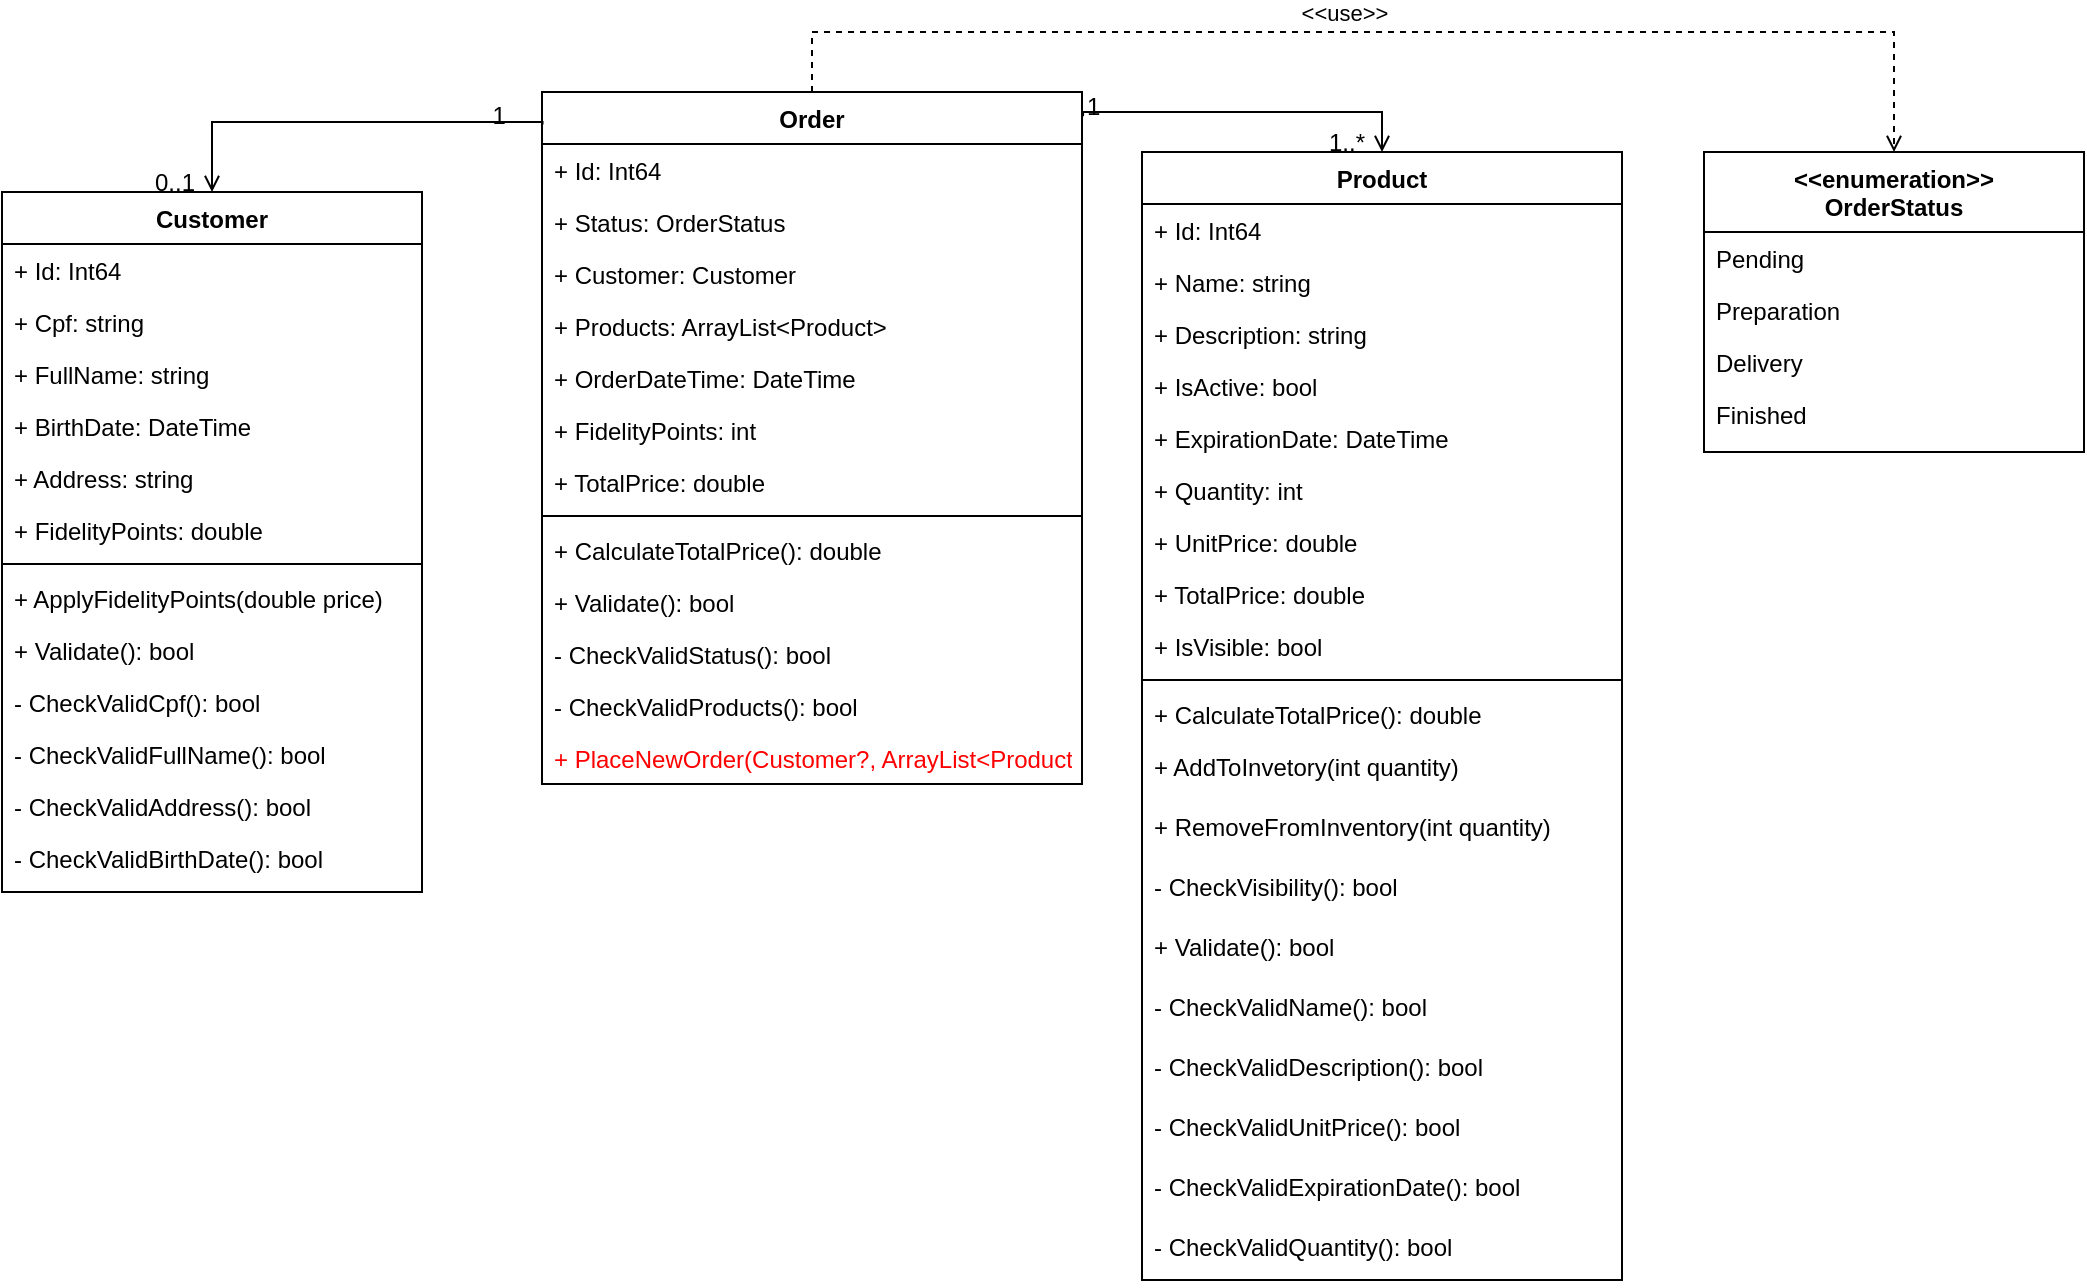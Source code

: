 <mxfile version="20.6.0" type="device"><diagram id="C5RBs43oDa-KdzZeNtuy" name="Page-1"><mxGraphModel dx="2048" dy="1751" grid="1" gridSize="10" guides="0" tooltips="1" connect="1" arrows="1" fold="1" page="1" pageScale="1" pageWidth="827" pageHeight="1169" math="0" shadow="0"><root><mxCell id="WIyWlLk6GJQsqaUBKTNV-0"/><mxCell id="WIyWlLk6GJQsqaUBKTNV-1" parent="WIyWlLk6GJQsqaUBKTNV-0"/><mxCell id="APtHg-tRqLhJaYtIU60p-8" value="Product" style="swimlane;fontStyle=1;align=center;verticalAlign=top;childLayout=stackLayout;horizontal=1;startSize=26;horizontalStack=0;resizeParent=1;resizeLast=0;collapsible=1;marginBottom=0;rounded=0;shadow=0;strokeWidth=1;" parent="WIyWlLk6GJQsqaUBKTNV-1" vertex="1"><mxGeometry x="210" y="70" width="240" height="564" as="geometry"><mxRectangle x="230" y="140" width="160" height="26" as="alternateBounds"/></mxGeometry></mxCell><mxCell id="WaE5TnGOr-Nf0jRPkP75-3" value="+ Id: Int64" style="text;align=left;verticalAlign=top;spacingLeft=4;spacingRight=4;overflow=hidden;rotatable=0;points=[[0,0.5],[1,0.5]];portConstraint=eastwest;" parent="APtHg-tRqLhJaYtIU60p-8" vertex="1"><mxGeometry y="26" width="240" height="26" as="geometry"/></mxCell><mxCell id="APtHg-tRqLhJaYtIU60p-63" value="+ Name: string" style="text;align=left;verticalAlign=top;spacingLeft=4;spacingRight=4;overflow=hidden;rotatable=0;points=[[0,0.5],[1,0.5]];portConstraint=eastwest;" parent="APtHg-tRqLhJaYtIU60p-8" vertex="1"><mxGeometry y="52" width="240" height="26" as="geometry"/></mxCell><mxCell id="Oz1AFpoczf8Ei12uvzQP-5" value="+ Description: string" style="text;align=left;verticalAlign=top;spacingLeft=4;spacingRight=4;overflow=hidden;rotatable=0;points=[[0,0.5],[1,0.5]];portConstraint=eastwest;" vertex="1" parent="APtHg-tRqLhJaYtIU60p-8"><mxGeometry y="78" width="240" height="26" as="geometry"/></mxCell><mxCell id="APtHg-tRqLhJaYtIU60p-9" value="+ IsActive: bool" style="text;align=left;verticalAlign=top;spacingLeft=4;spacingRight=4;overflow=hidden;rotatable=0;points=[[0,0.5],[1,0.5]];portConstraint=eastwest;" parent="APtHg-tRqLhJaYtIU60p-8" vertex="1"><mxGeometry y="104" width="240" height="26" as="geometry"/></mxCell><mxCell id="Oz1AFpoczf8Ei12uvzQP-6" value="+ ExpirationDate: DateTime" style="text;align=left;verticalAlign=top;spacingLeft=4;spacingRight=4;overflow=hidden;rotatable=0;points=[[0,0.5],[1,0.5]];portConstraint=eastwest;rounded=0;shadow=0;html=0;" vertex="1" parent="APtHg-tRqLhJaYtIU60p-8"><mxGeometry y="130" width="240" height="26" as="geometry"/></mxCell><mxCell id="APtHg-tRqLhJaYtIU60p-15" value="+ Quantity: int" style="text;align=left;verticalAlign=top;spacingLeft=4;spacingRight=4;overflow=hidden;rotatable=0;points=[[0,0.5],[1,0.5]];portConstraint=eastwest;rounded=0;shadow=0;html=0;" parent="APtHg-tRqLhJaYtIU60p-8" vertex="1"><mxGeometry y="156" width="240" height="26" as="geometry"/></mxCell><mxCell id="APtHg-tRqLhJaYtIU60p-14" value="+ UnitPrice: double" style="text;align=left;verticalAlign=top;spacingLeft=4;spacingRight=4;overflow=hidden;rotatable=0;points=[[0,0.5],[1,0.5]];portConstraint=eastwest;rounded=0;shadow=0;html=0;" parent="APtHg-tRqLhJaYtIU60p-8" vertex="1"><mxGeometry y="182" width="240" height="26" as="geometry"/></mxCell><mxCell id="APtHg-tRqLhJaYtIU60p-19" value="+ TotalPrice: double" style="text;align=left;verticalAlign=top;spacingLeft=4;spacingRight=4;overflow=hidden;rotatable=0;points=[[0,0.5],[1,0.5]];portConstraint=eastwest;rounded=0;shadow=0;html=0;" parent="APtHg-tRqLhJaYtIU60p-8" vertex="1"><mxGeometry y="208" width="240" height="26" as="geometry"/></mxCell><mxCell id="Oz1AFpoczf8Ei12uvzQP-7" value="+ IsVisible: bool" style="text;align=left;verticalAlign=top;spacingLeft=4;spacingRight=4;overflow=hidden;rotatable=0;points=[[0,0.5],[1,0.5]];portConstraint=eastwest;" vertex="1" parent="APtHg-tRqLhJaYtIU60p-8"><mxGeometry y="234" width="240" height="26" as="geometry"/></mxCell><mxCell id="APtHg-tRqLhJaYtIU60p-16" value="" style="line;html=1;strokeWidth=1;align=left;verticalAlign=middle;spacingTop=-1;spacingLeft=3;spacingRight=3;rotatable=0;labelPosition=right;points=[];portConstraint=eastwest;" parent="APtHg-tRqLhJaYtIU60p-8" vertex="1"><mxGeometry y="260" width="240" height="8" as="geometry"/></mxCell><mxCell id="APtHg-tRqLhJaYtIU60p-17" value="+ CalculateTotalPrice(): double" style="text;align=left;verticalAlign=top;spacingLeft=4;spacingRight=4;overflow=hidden;rotatable=0;points=[[0,0.5],[1,0.5]];portConstraint=eastwest;" parent="APtHg-tRqLhJaYtIU60p-8" vertex="1"><mxGeometry y="268" width="240" height="26" as="geometry"/></mxCell><mxCell id="Oz1AFpoczf8Ei12uvzQP-8" value="+ AddToInvetory(int quantity)" style="text;align=left;verticalAlign=top;spacingLeft=4;spacingRight=4;overflow=hidden;rotatable=0;points=[[0,0.5],[1,0.5]];portConstraint=eastwest;" vertex="1" parent="APtHg-tRqLhJaYtIU60p-8"><mxGeometry y="294" width="240" height="30" as="geometry"/></mxCell><mxCell id="Oz1AFpoczf8Ei12uvzQP-22" value="+ RemoveFromInventory(int quantity)" style="text;align=left;verticalAlign=top;spacingLeft=4;spacingRight=4;overflow=hidden;rotatable=0;points=[[0,0.5],[1,0.5]];portConstraint=eastwest;" vertex="1" parent="APtHg-tRqLhJaYtIU60p-8"><mxGeometry y="324" width="240" height="30" as="geometry"/></mxCell><mxCell id="Oz1AFpoczf8Ei12uvzQP-25" value="- CheckVisibility(): bool" style="text;align=left;verticalAlign=top;spacingLeft=4;spacingRight=4;overflow=hidden;rotatable=0;points=[[0,0.5],[1,0.5]];portConstraint=eastwest;" vertex="1" parent="APtHg-tRqLhJaYtIU60p-8"><mxGeometry y="354" width="240" height="30" as="geometry"/></mxCell><mxCell id="Oz1AFpoczf8Ei12uvzQP-24" value="+ Validate(): bool" style="text;align=left;verticalAlign=top;spacingLeft=4;spacingRight=4;overflow=hidden;rotatable=0;points=[[0,0.5],[1,0.5]];portConstraint=eastwest;" vertex="1" parent="APtHg-tRqLhJaYtIU60p-8"><mxGeometry y="384" width="240" height="30" as="geometry"/></mxCell><mxCell id="Oz1AFpoczf8Ei12uvzQP-27" value="- CheckValidName(): bool" style="text;align=left;verticalAlign=top;spacingLeft=4;spacingRight=4;overflow=hidden;rotatable=0;points=[[0,0.5],[1,0.5]];portConstraint=eastwest;" vertex="1" parent="APtHg-tRqLhJaYtIU60p-8"><mxGeometry y="414" width="240" height="30" as="geometry"/></mxCell><mxCell id="Oz1AFpoczf8Ei12uvzQP-28" value="- CheckValidDescription(): bool" style="text;align=left;verticalAlign=top;spacingLeft=4;spacingRight=4;overflow=hidden;rotatable=0;points=[[0,0.5],[1,0.5]];portConstraint=eastwest;" vertex="1" parent="APtHg-tRqLhJaYtIU60p-8"><mxGeometry y="444" width="240" height="30" as="geometry"/></mxCell><mxCell id="Oz1AFpoczf8Ei12uvzQP-29" value="- CheckValidUnitPrice(): bool" style="text;align=left;verticalAlign=top;spacingLeft=4;spacingRight=4;overflow=hidden;rotatable=0;points=[[0,0.5],[1,0.5]];portConstraint=eastwest;" vertex="1" parent="APtHg-tRqLhJaYtIU60p-8"><mxGeometry y="474" width="240" height="30" as="geometry"/></mxCell><mxCell id="Oz1AFpoczf8Ei12uvzQP-30" value="- CheckValidExpirationDate(): bool" style="text;align=left;verticalAlign=top;spacingLeft=4;spacingRight=4;overflow=hidden;rotatable=0;points=[[0,0.5],[1,0.5]];portConstraint=eastwest;" vertex="1" parent="APtHg-tRqLhJaYtIU60p-8"><mxGeometry y="504" width="240" height="30" as="geometry"/></mxCell><mxCell id="Oz1AFpoczf8Ei12uvzQP-31" value="- CheckValidQuantity(): bool" style="text;align=left;verticalAlign=top;spacingLeft=4;spacingRight=4;overflow=hidden;rotatable=0;points=[[0,0.5],[1,0.5]];portConstraint=eastwest;" vertex="1" parent="APtHg-tRqLhJaYtIU60p-8"><mxGeometry y="534" width="240" height="30" as="geometry"/></mxCell><mxCell id="APtHg-tRqLhJaYtIU60p-33" value="Order" style="swimlane;fontStyle=1;align=center;verticalAlign=top;childLayout=stackLayout;horizontal=1;startSize=26;horizontalStack=0;resizeParent=1;resizeLast=0;collapsible=1;marginBottom=0;rounded=0;shadow=0;strokeWidth=1;" parent="WIyWlLk6GJQsqaUBKTNV-1" vertex="1"><mxGeometry x="-90" y="40" width="270" height="346" as="geometry"><mxRectangle x="230" y="140" width="160" height="26" as="alternateBounds"/></mxGeometry></mxCell><mxCell id="APtHg-tRqLhJaYtIU60p-34" value="+ Id: Int64" style="text;align=left;verticalAlign=top;spacingLeft=4;spacingRight=4;overflow=hidden;rotatable=0;points=[[0,0.5],[1,0.5]];portConstraint=eastwest;" parent="APtHg-tRqLhJaYtIU60p-33" vertex="1"><mxGeometry y="26" width="270" height="26" as="geometry"/></mxCell><mxCell id="Oz1AFpoczf8Ei12uvzQP-71" value="+ Status: OrderStatus" style="text;align=left;verticalAlign=top;spacingLeft=4;spacingRight=4;overflow=hidden;rotatable=0;points=[[0,0.5],[1,0.5]];portConstraint=eastwest;" vertex="1" parent="APtHg-tRqLhJaYtIU60p-33"><mxGeometry y="52" width="270" height="26" as="geometry"/></mxCell><mxCell id="APtHg-tRqLhJaYtIU60p-35" value="+ Customer: Customer" style="text;align=left;verticalAlign=top;spacingLeft=4;spacingRight=4;overflow=hidden;rotatable=0;points=[[0,0.5],[1,0.5]];portConstraint=eastwest;rounded=0;shadow=0;html=0;" parent="APtHg-tRqLhJaYtIU60p-33" vertex="1"><mxGeometry y="78" width="270" height="26" as="geometry"/></mxCell><mxCell id="APtHg-tRqLhJaYtIU60p-36" value="+ Products: ArrayList&lt;Product&gt;" style="text;align=left;verticalAlign=top;spacingLeft=4;spacingRight=4;overflow=hidden;rotatable=0;points=[[0,0.5],[1,0.5]];portConstraint=eastwest;rounded=0;shadow=0;html=0;" parent="APtHg-tRqLhJaYtIU60p-33" vertex="1"><mxGeometry y="104" width="270" height="26" as="geometry"/></mxCell><mxCell id="APtHg-tRqLhJaYtIU60p-109" value="+ OrderDateTime: DateTime" style="text;align=left;verticalAlign=top;spacingLeft=4;spacingRight=4;overflow=hidden;rotatable=0;points=[[0,0.5],[1,0.5]];portConstraint=eastwest;rounded=0;shadow=0;html=0;" parent="APtHg-tRqLhJaYtIU60p-33" vertex="1"><mxGeometry y="130" width="270" height="26" as="geometry"/></mxCell><mxCell id="PEvZ39Epc1jUpKVXOQM1-0" value="+ FidelityPoints: int" style="text;align=left;verticalAlign=top;spacingLeft=4;spacingRight=4;overflow=hidden;rotatable=0;points=[[0,0.5],[1,0.5]];portConstraint=eastwest;rounded=0;shadow=0;html=0;" parent="APtHg-tRqLhJaYtIU60p-33" vertex="1"><mxGeometry y="156" width="270" height="26" as="geometry"/></mxCell><mxCell id="APtHg-tRqLhJaYtIU60p-37" value="+ TotalPrice: double" style="text;align=left;verticalAlign=top;spacingLeft=4;spacingRight=4;overflow=hidden;rotatable=0;points=[[0,0.5],[1,0.5]];portConstraint=eastwest;rounded=0;shadow=0;html=0;" parent="APtHg-tRqLhJaYtIU60p-33" vertex="1"><mxGeometry y="182" width="270" height="26" as="geometry"/></mxCell><mxCell id="APtHg-tRqLhJaYtIU60p-38" value="" style="line;html=1;strokeWidth=1;align=left;verticalAlign=middle;spacingTop=-1;spacingLeft=3;spacingRight=3;rotatable=0;labelPosition=right;points=[];portConstraint=eastwest;" parent="APtHg-tRqLhJaYtIU60p-33" vertex="1"><mxGeometry y="208" width="270" height="8" as="geometry"/></mxCell><mxCell id="APtHg-tRqLhJaYtIU60p-39" value="+ CalculateTotalPrice(): double" style="text;align=left;verticalAlign=top;spacingLeft=4;spacingRight=4;overflow=hidden;rotatable=0;points=[[0,0.5],[1,0.5]];portConstraint=eastwest;" parent="APtHg-tRqLhJaYtIU60p-33" vertex="1"><mxGeometry y="216" width="270" height="26" as="geometry"/></mxCell><mxCell id="APtHg-tRqLhJaYtIU60p-108" value="+ Validate(): bool" style="text;align=left;verticalAlign=top;spacingLeft=4;spacingRight=4;overflow=hidden;rotatable=0;points=[[0,0.5],[1,0.5]];portConstraint=eastwest;" parent="APtHg-tRqLhJaYtIU60p-33" vertex="1"><mxGeometry y="242" width="270" height="26" as="geometry"/></mxCell><mxCell id="APtHg-tRqLhJaYtIU60p-110" value="- CheckValidStatus(): bool" style="text;align=left;verticalAlign=top;spacingLeft=4;spacingRight=4;overflow=hidden;rotatable=0;points=[[0,0.5],[1,0.5]];portConstraint=eastwest;" parent="APtHg-tRqLhJaYtIU60p-33" vertex="1"><mxGeometry y="268" width="270" height="26" as="geometry"/></mxCell><mxCell id="Oz1AFpoczf8Ei12uvzQP-85" value="- CheckValidProducts(): bool" style="text;align=left;verticalAlign=top;spacingLeft=4;spacingRight=4;overflow=hidden;rotatable=0;points=[[0,0.5],[1,0.5]];portConstraint=eastwest;" vertex="1" parent="APtHg-tRqLhJaYtIU60p-33"><mxGeometry y="294" width="270" height="26" as="geometry"/></mxCell><mxCell id="PEvZ39Epc1jUpKVXOQM1-2" value="+ PlaceNewOrder(Customer?, ArrayList&lt;Product&gt;): Order" style="text;align=left;verticalAlign=top;spacingLeft=4;spacingRight=4;overflow=hidden;rotatable=0;points=[[0,0.5],[1,0.5]];portConstraint=eastwest;fontStyle=0;fontColor=#FF0000;" parent="APtHg-tRqLhJaYtIU60p-33" vertex="1"><mxGeometry y="320" width="270" height="26" as="geometry"/></mxCell><mxCell id="APtHg-tRqLhJaYtIU60p-40" value="" style="endArrow=open;shadow=0;strokeWidth=1;rounded=0;endFill=1;edgeStyle=elbowEdgeStyle;elbow=vertical;exitX=1.002;exitY=0.035;exitDx=0;exitDy=0;exitPerimeter=0;entryX=0.5;entryY=0;entryDx=0;entryDy=0;" parent="WIyWlLk6GJQsqaUBKTNV-1" source="APtHg-tRqLhJaYtIU60p-33" target="APtHg-tRqLhJaYtIU60p-8" edge="1"><mxGeometry x="0.5" y="41" relative="1" as="geometry"><mxPoint x="80" y="60" as="sourcePoint"/><mxPoint x="250" y="50" as="targetPoint"/><mxPoint x="-40" y="32" as="offset"/><Array as="points"><mxPoint x="180" y="50"/></Array></mxGeometry></mxCell><mxCell id="APtHg-tRqLhJaYtIU60p-41" value="1" style="resizable=0;align=left;verticalAlign=bottom;labelBackgroundColor=none;fontSize=12;" parent="APtHg-tRqLhJaYtIU60p-40" connectable="0" vertex="1"><mxGeometry x="-1" relative="1" as="geometry"><mxPoint y="4" as="offset"/></mxGeometry></mxCell><mxCell id="APtHg-tRqLhJaYtIU60p-42" value="1..*" style="resizable=0;align=right;verticalAlign=bottom;labelBackgroundColor=none;fontSize=12;" parent="APtHg-tRqLhJaYtIU60p-40" connectable="0" vertex="1"><mxGeometry x="1" relative="1" as="geometry"><mxPoint x="-7" y="4" as="offset"/></mxGeometry></mxCell><mxCell id="APtHg-tRqLhJaYtIU60p-50" value="Customer" style="swimlane;fontStyle=1;align=center;verticalAlign=top;childLayout=stackLayout;horizontal=1;startSize=26;horizontalStack=0;resizeParent=1;resizeLast=0;collapsible=1;marginBottom=0;rounded=0;shadow=0;strokeWidth=1;" parent="WIyWlLk6GJQsqaUBKTNV-1" vertex="1"><mxGeometry x="-360" y="90" width="210" height="350" as="geometry"><mxRectangle x="230" y="140" width="160" height="26" as="alternateBounds"/></mxGeometry></mxCell><mxCell id="APtHg-tRqLhJaYtIU60p-51" value="+ Id: Int64" style="text;align=left;verticalAlign=top;spacingLeft=4;spacingRight=4;overflow=hidden;rotatable=0;points=[[0,0.5],[1,0.5]];portConstraint=eastwest;" parent="APtHg-tRqLhJaYtIU60p-50" vertex="1"><mxGeometry y="26" width="210" height="26" as="geometry"/></mxCell><mxCell id="APtHg-tRqLhJaYtIU60p-52" value="+ Cpf: string" style="text;align=left;verticalAlign=top;spacingLeft=4;spacingRight=4;overflow=hidden;rotatable=0;points=[[0,0.5],[1,0.5]];portConstraint=eastwest;rounded=0;shadow=0;html=0;" parent="APtHg-tRqLhJaYtIU60p-50" vertex="1"><mxGeometry y="52" width="210" height="26" as="geometry"/></mxCell><mxCell id="Oz1AFpoczf8Ei12uvzQP-0" value="+ FullName: string" style="text;align=left;verticalAlign=top;spacingLeft=4;spacingRight=4;overflow=hidden;rotatable=0;points=[[0,0.5],[1,0.5]];portConstraint=eastwest;" vertex="1" parent="APtHg-tRqLhJaYtIU60p-50"><mxGeometry y="78" width="210" height="26" as="geometry"/></mxCell><mxCell id="APtHg-tRqLhJaYtIU60p-53" value="+ BirthDate: DateTime" style="text;align=left;verticalAlign=top;spacingLeft=4;spacingRight=4;overflow=hidden;rotatable=0;points=[[0,0.5],[1,0.5]];portConstraint=eastwest;rounded=0;shadow=0;html=0;" parent="APtHg-tRqLhJaYtIU60p-50" vertex="1"><mxGeometry y="104" width="210" height="26" as="geometry"/></mxCell><mxCell id="PEvZ39Epc1jUpKVXOQM1-1" value="+ Address: string" style="text;align=left;verticalAlign=top;spacingLeft=4;spacingRight=4;overflow=hidden;rotatable=0;points=[[0,0.5],[1,0.5]];portConstraint=eastwest;rounded=0;shadow=0;html=0;" parent="APtHg-tRqLhJaYtIU60p-50" vertex="1"><mxGeometry y="130" width="210" height="26" as="geometry"/></mxCell><mxCell id="APtHg-tRqLhJaYtIU60p-54" value="+ FidelityPoints: double" style="text;align=left;verticalAlign=top;spacingLeft=4;spacingRight=4;overflow=hidden;rotatable=0;points=[[0,0.5],[1,0.5]];portConstraint=eastwest;rounded=0;shadow=0;html=0;" parent="APtHg-tRqLhJaYtIU60p-50" vertex="1"><mxGeometry y="156" width="210" height="26" as="geometry"/></mxCell><mxCell id="APtHg-tRqLhJaYtIU60p-55" value="" style="line;html=1;strokeWidth=1;align=left;verticalAlign=middle;spacingTop=-1;spacingLeft=3;spacingRight=3;rotatable=0;labelPosition=right;points=[];portConstraint=eastwest;" parent="APtHg-tRqLhJaYtIU60p-50" vertex="1"><mxGeometry y="182" width="210" height="8" as="geometry"/></mxCell><mxCell id="PEvZ39Epc1jUpKVXOQM1-16" value="+ ApplyFidelityPoints(double price)" style="text;align=left;verticalAlign=top;spacingLeft=4;spacingRight=4;overflow=hidden;rotatable=0;points=[[0,0.5],[1,0.5]];portConstraint=eastwest;rounded=0;shadow=0;html=0;" parent="APtHg-tRqLhJaYtIU60p-50" vertex="1"><mxGeometry y="190" width="210" height="26" as="geometry"/></mxCell><mxCell id="PEvZ39Epc1jUpKVXOQM1-17" value="+ Validate(): bool" style="text;align=left;verticalAlign=top;spacingLeft=4;spacingRight=4;overflow=hidden;rotatable=0;points=[[0,0.5],[1,0.5]];portConstraint=eastwest;rounded=0;shadow=0;html=0;" parent="APtHg-tRqLhJaYtIU60p-50" vertex="1"><mxGeometry y="216" width="210" height="26" as="geometry"/></mxCell><mxCell id="Oz1AFpoczf8Ei12uvzQP-1" value="- CheckValidCpf(): bool" style="text;align=left;verticalAlign=top;spacingLeft=4;spacingRight=4;overflow=hidden;rotatable=0;points=[[0,0.5],[1,0.5]];portConstraint=eastwest;rounded=0;shadow=0;html=0;" vertex="1" parent="APtHg-tRqLhJaYtIU60p-50"><mxGeometry y="242" width="210" height="26" as="geometry"/></mxCell><mxCell id="Oz1AFpoczf8Ei12uvzQP-2" value="- CheckValidFullName(): bool" style="text;align=left;verticalAlign=top;spacingLeft=4;spacingRight=4;overflow=hidden;rotatable=0;points=[[0,0.5],[1,0.5]];portConstraint=eastwest;rounded=0;shadow=0;html=0;" vertex="1" parent="APtHg-tRqLhJaYtIU60p-50"><mxGeometry y="268" width="210" height="26" as="geometry"/></mxCell><mxCell id="Oz1AFpoczf8Ei12uvzQP-3" value="- CheckValidAddress(): bool" style="text;align=left;verticalAlign=top;spacingLeft=4;spacingRight=4;overflow=hidden;rotatable=0;points=[[0,0.5],[1,0.5]];portConstraint=eastwest;rounded=0;shadow=0;html=0;" vertex="1" parent="APtHg-tRqLhJaYtIU60p-50"><mxGeometry y="294" width="210" height="26" as="geometry"/></mxCell><mxCell id="Oz1AFpoczf8Ei12uvzQP-4" value="- CheckValidBirthDate(): bool" style="text;align=left;verticalAlign=top;spacingLeft=4;spacingRight=4;overflow=hidden;rotatable=0;points=[[0,0.5],[1,0.5]];portConstraint=eastwest;rounded=0;shadow=0;html=0;" vertex="1" parent="APtHg-tRqLhJaYtIU60p-50"><mxGeometry y="320" width="210" height="26" as="geometry"/></mxCell><mxCell id="APtHg-tRqLhJaYtIU60p-57" value="" style="endArrow=open;shadow=0;strokeWidth=1;rounded=0;endFill=1;edgeStyle=elbowEdgeStyle;elbow=vertical;entryX=0.5;entryY=0;entryDx=0;entryDy=0;exitX=0.001;exitY=0.047;exitDx=0;exitDy=0;exitPerimeter=0;" parent="WIyWlLk6GJQsqaUBKTNV-1" source="APtHg-tRqLhJaYtIU60p-33" target="APtHg-tRqLhJaYtIU60p-50" edge="1"><mxGeometry x="0.5" y="41" relative="1" as="geometry"><mxPoint x="-180" y="70" as="sourcePoint"/><mxPoint x="310" y="100" as="targetPoint"/><mxPoint x="-40" y="32" as="offset"/><Array as="points"><mxPoint x="-120" y="55"/></Array></mxGeometry></mxCell><mxCell id="APtHg-tRqLhJaYtIU60p-58" value="1" style="resizable=0;align=left;verticalAlign=bottom;labelBackgroundColor=none;fontSize=12;" parent="APtHg-tRqLhJaYtIU60p-57" connectable="0" vertex="1"><mxGeometry x="-1" relative="1" as="geometry"><mxPoint x="-27" y="4" as="offset"/></mxGeometry></mxCell><mxCell id="APtHg-tRqLhJaYtIU60p-59" value="0..1" style="resizable=0;align=right;verticalAlign=bottom;labelBackgroundColor=none;fontSize=12;" parent="APtHg-tRqLhJaYtIU60p-57" connectable="0" vertex="1"><mxGeometry x="1" relative="1" as="geometry"><mxPoint x="-7" y="4" as="offset"/></mxGeometry></mxCell><mxCell id="Oz1AFpoczf8Ei12uvzQP-32" value="&lt;&lt;enumeration&gt;&gt;&#xA;OrderStatus&#xA;" style="swimlane;fontStyle=1;align=center;verticalAlign=top;childLayout=stackLayout;horizontal=1;startSize=40;horizontalStack=0;resizeParent=1;resizeLast=0;collapsible=1;marginBottom=0;rounded=0;shadow=0;strokeWidth=1;" vertex="1" parent="WIyWlLk6GJQsqaUBKTNV-1"><mxGeometry x="491" y="70" width="190" height="150" as="geometry"><mxRectangle x="230" y="140" width="160" height="26" as="alternateBounds"/></mxGeometry></mxCell><mxCell id="Oz1AFpoczf8Ei12uvzQP-33" value="Pending" style="text;align=left;verticalAlign=top;spacingLeft=4;spacingRight=4;overflow=hidden;rotatable=0;points=[[0,0.5],[1,0.5]];portConstraint=eastwest;" vertex="1" parent="Oz1AFpoczf8Ei12uvzQP-32"><mxGeometry y="40" width="190" height="26" as="geometry"/></mxCell><mxCell id="Oz1AFpoczf8Ei12uvzQP-36" value="Preparation" style="text;align=left;verticalAlign=top;spacingLeft=4;spacingRight=4;overflow=hidden;rotatable=0;points=[[0,0.5],[1,0.5]];portConstraint=eastwest;rounded=0;shadow=0;html=0;" vertex="1" parent="Oz1AFpoczf8Ei12uvzQP-32"><mxGeometry y="66" width="190" height="26" as="geometry"/></mxCell><mxCell id="Oz1AFpoczf8Ei12uvzQP-34" value="Delivery" style="text;align=left;verticalAlign=top;spacingLeft=4;spacingRight=4;overflow=hidden;rotatable=0;points=[[0,0.5],[1,0.5]];portConstraint=eastwest;rounded=0;shadow=0;html=0;" vertex="1" parent="Oz1AFpoczf8Ei12uvzQP-32"><mxGeometry y="92" width="190" height="26" as="geometry"/></mxCell><mxCell id="Oz1AFpoczf8Ei12uvzQP-35" value="Finished" style="text;align=left;verticalAlign=top;spacingLeft=4;spacingRight=4;overflow=hidden;rotatable=0;points=[[0,0.5],[1,0.5]];portConstraint=eastwest;rounded=0;shadow=0;html=0;" vertex="1" parent="Oz1AFpoczf8Ei12uvzQP-32"><mxGeometry y="118" width="190" height="26" as="geometry"/></mxCell><mxCell id="Oz1AFpoczf8Ei12uvzQP-68" value="&lt;&lt;use&gt;&gt;" style="endArrow=open;shadow=0;strokeWidth=1;rounded=0;endFill=1;edgeStyle=elbowEdgeStyle;elbow=vertical;exitX=0.5;exitY=0;exitDx=0;exitDy=0;entryX=0.5;entryY=0;entryDx=0;entryDy=0;dashed=1;" edge="1" parent="WIyWlLk6GJQsqaUBKTNV-1" source="APtHg-tRqLhJaYtIU60p-33" target="Oz1AFpoczf8Ei12uvzQP-32"><mxGeometry x="-0.061" y="10" relative="1" as="geometry"><mxPoint x="60.0" y="10.29" as="sourcePoint"/><mxPoint x="249.62" y="30" as="targetPoint"/><mxPoint as="offset"/><Array as="points"><mxPoint x="139.62" y="10"/></Array></mxGeometry></mxCell></root></mxGraphModel></diagram></mxfile>